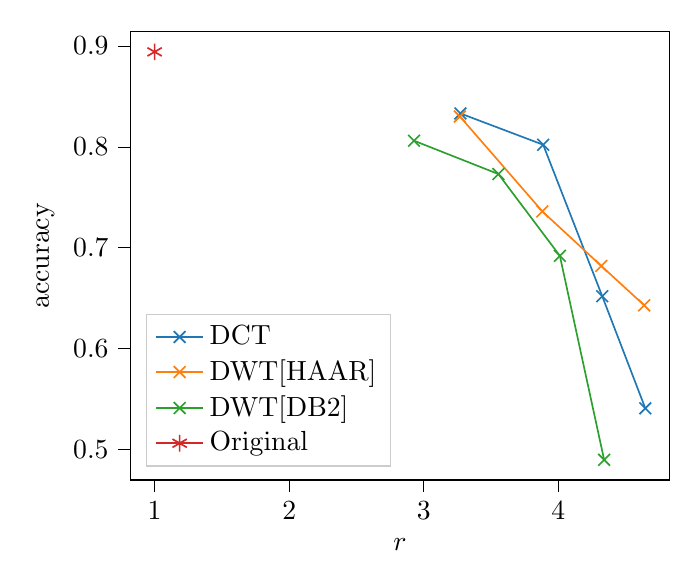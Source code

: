 % This file was created with tikzplotlib v0.10.1.
\begin{tikzpicture}

\definecolor{crimson2143940}{RGB}{214,39,40}
\definecolor{darkgray176}{RGB}{176,176,176}
\definecolor{darkorange25512714}{RGB}{255,127,14}
\definecolor{forestgreen4416044}{RGB}{44,160,44}
\definecolor{lightgray204}{RGB}{204,204,204}
\definecolor{steelblue31119180}{RGB}{31,119,180}

\begin{axis}[
legend cell align={left},
legend style={
  fill opacity=0.8,
  draw opacity=1,
  text opacity=1,
  at={(0.03,0.03)},
  anchor=south west,
  draw=lightgray204
},
tick align=outside,
tick pos=left,
x grid style={darkgray176},
xlabel={\(\displaystyle r\)},
xmin=0.818, xmax=4.829,
xtick style={color=black},
y grid style={darkgray176},
ylabel={accuracy},
ymin=0.47, ymax=0.914,
ytick style={color=black}
]
\addplot [semithick, steelblue31119180, mark=x, mark size=3.0, mark options={solid}]
table {%
4.647 0.541
4.327 0.652
3.888 0.802
3.273 0.833
};
\addlegendentry{DCT}
\addplot [semithick, darkorange25512714, mark=x, mark size=3.0, mark options={solid}]
table {%
4.639 0.643
4.32 0.682
3.882 0.736
3.269 0.83
};
\addlegendentry{DWT[HAAR]}
\addplot [semithick, forestgreen4416044, mark=x, mark size=3.0, mark options={solid}]
table {%
4.341 0.49
4.012 0.692
3.555 0.773
2.928 0.806
};
\addlegendentry{DWT[DB2]}
\addplot [semithick, crimson2143940, mark=asterisk, mark size=3.0, mark options={solid}]
table {%
1.0 0.894
};
\addlegendentry{Original}
\end{axis}

\end{tikzpicture}
